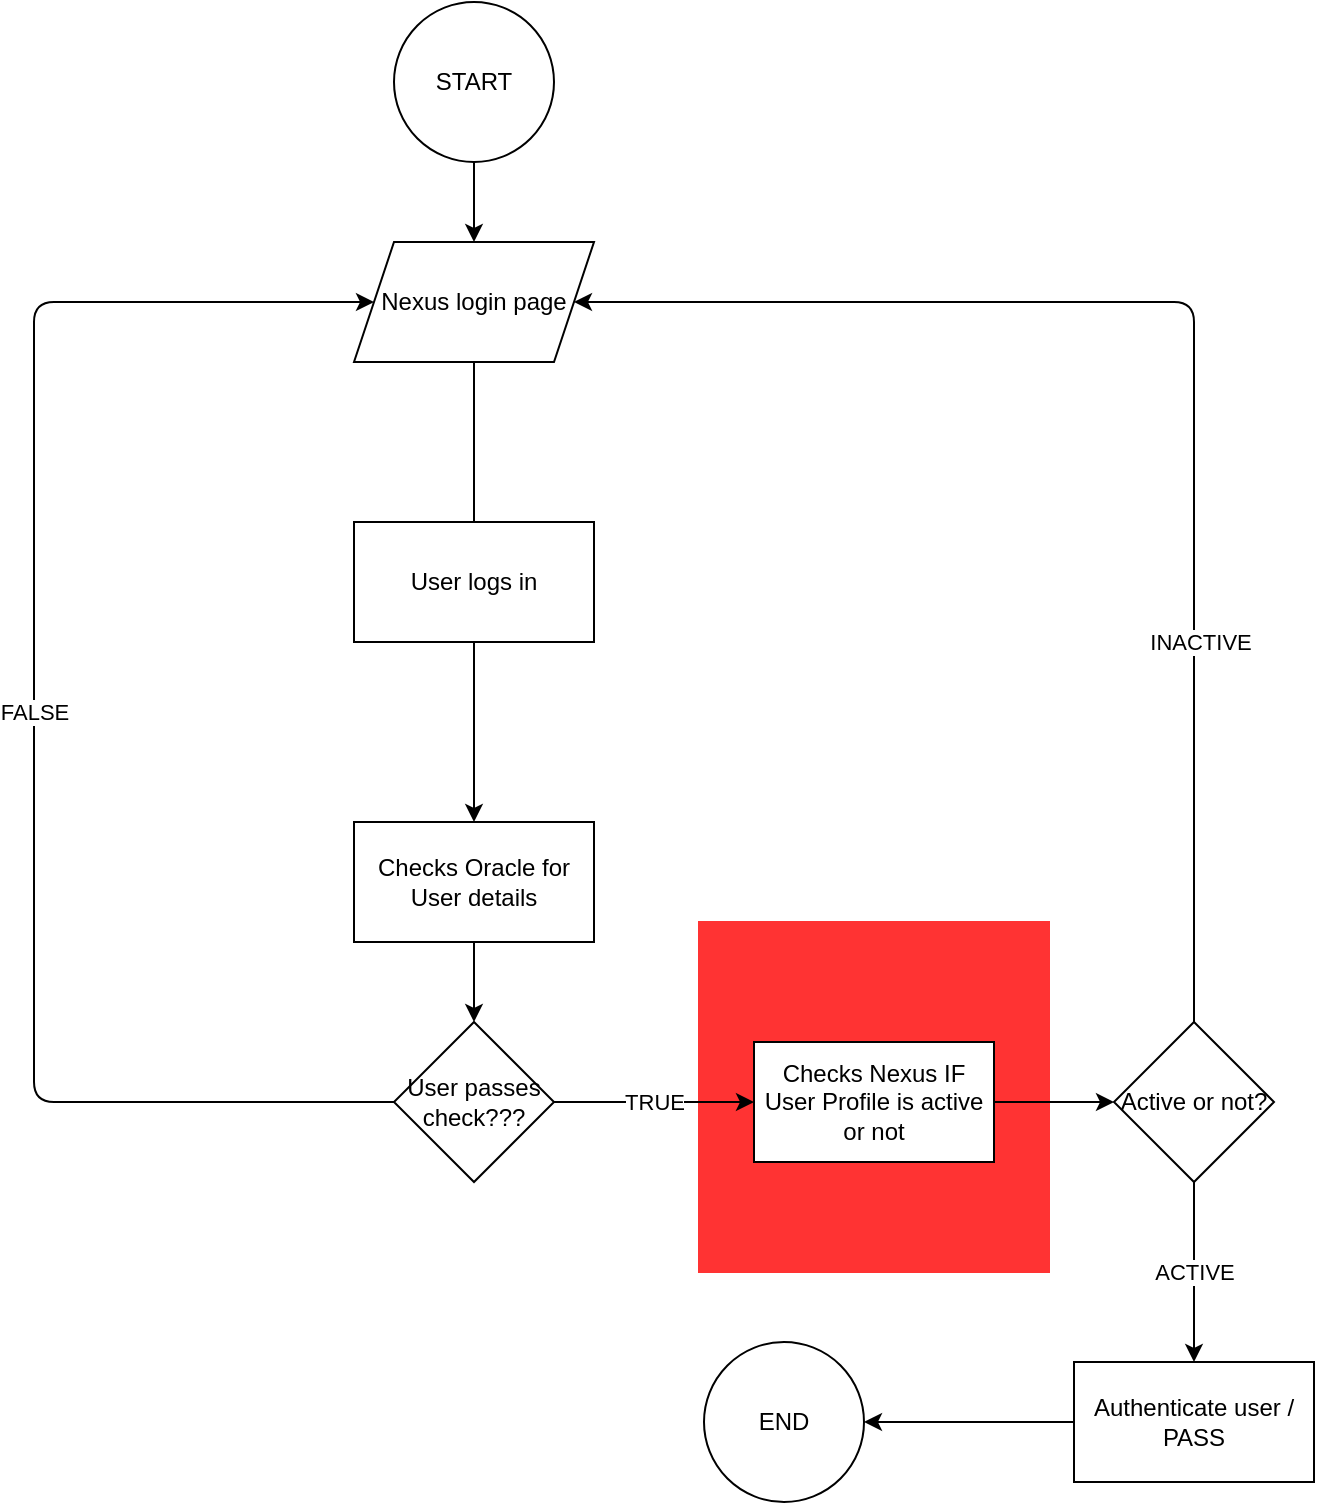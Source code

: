 <mxfile version="14.8.0" type="github"><diagram id="2HMSisfOvKkwV4gE6byU" name="Page-1"><mxGraphModel dx="1422" dy="794" grid="1" gridSize="10" guides="1" tooltips="1" connect="1" arrows="1" fold="1" page="1" pageScale="1" pageWidth="850" pageHeight="1100" math="0" shadow="0"><root><mxCell id="0"/><mxCell id="1" parent="0"/><mxCell id="gDZj_yLQrz5pEpOFzoNd-23" value="" style="whiteSpace=wrap;html=1;aspect=fixed;strokeColor=#FF3333;fillColor=#FF3333;" vertex="1" parent="1"><mxGeometry x="422.5" y="500" width="175" height="175" as="geometry"/></mxCell><mxCell id="gDZj_yLQrz5pEpOFzoNd-2" value="" style="endArrow=classic;html=1;exitX=0.5;exitY=1;exitDx=0;exitDy=0;" edge="1" parent="1" source="gDZj_yLQrz5pEpOFzoNd-10"><mxGeometry width="50" height="50" relative="1" as="geometry"><mxPoint x="310" y="240" as="sourcePoint"/><mxPoint x="310" y="320" as="targetPoint"/></mxGeometry></mxCell><mxCell id="gDZj_yLQrz5pEpOFzoNd-3" value="User logs in" style="rounded=0;whiteSpace=wrap;html=1;" vertex="1" parent="1"><mxGeometry x="250" y="300" width="120" height="60" as="geometry"/></mxCell><mxCell id="gDZj_yLQrz5pEpOFzoNd-5" value="Checks Oracle for User details" style="rounded=0;whiteSpace=wrap;html=1;" vertex="1" parent="1"><mxGeometry x="250" y="450" width="120" height="60" as="geometry"/></mxCell><mxCell id="gDZj_yLQrz5pEpOFzoNd-6" value="User passes check???" style="rhombus;whiteSpace=wrap;html=1;" vertex="1" parent="1"><mxGeometry x="270" y="550" width="80" height="80" as="geometry"/></mxCell><mxCell id="gDZj_yLQrz5pEpOFzoNd-7" value="FALSE" style="endArrow=classic;html=1;exitX=0;exitY=0.5;exitDx=0;exitDy=0;entryX=0;entryY=0.5;entryDx=0;entryDy=0;edgeStyle=orthogonalEdgeStyle;" edge="1" parent="1" source="gDZj_yLQrz5pEpOFzoNd-6" target="gDZj_yLQrz5pEpOFzoNd-10"><mxGeometry width="50" height="50" relative="1" as="geometry"><mxPoint x="150" y="610" as="sourcePoint"/><mxPoint x="270" y="200" as="targetPoint"/><Array as="points"><mxPoint x="90" y="590"/><mxPoint x="90" y="190"/></Array></mxGeometry></mxCell><mxCell id="gDZj_yLQrz5pEpOFzoNd-8" value="START" style="ellipse;whiteSpace=wrap;html=1;aspect=fixed;" vertex="1" parent="1"><mxGeometry x="270" y="40" width="80" height="80" as="geometry"/></mxCell><mxCell id="gDZj_yLQrz5pEpOFzoNd-9" value="" style="endArrow=classic;html=1;exitX=0.5;exitY=1;exitDx=0;exitDy=0;entryX=0.5;entryY=0;entryDx=0;entryDy=0;" edge="1" parent="1" source="gDZj_yLQrz5pEpOFzoNd-8"><mxGeometry width="50" height="50" relative="1" as="geometry"><mxPoint x="140" y="260" as="sourcePoint"/><mxPoint x="310" y="160" as="targetPoint"/></mxGeometry></mxCell><mxCell id="gDZj_yLQrz5pEpOFzoNd-10" value="&lt;span&gt;Nexus login page&lt;/span&gt;" style="shape=parallelogram;perimeter=parallelogramPerimeter;whiteSpace=wrap;html=1;fixedSize=1;" vertex="1" parent="1"><mxGeometry x="250" y="160" width="120" height="60" as="geometry"/></mxCell><mxCell id="gDZj_yLQrz5pEpOFzoNd-11" value="" style="endArrow=classic;html=1;exitX=0.5;exitY=1;exitDx=0;exitDy=0;entryX=0.5;entryY=0;entryDx=0;entryDy=0;" edge="1" parent="1" source="gDZj_yLQrz5pEpOFzoNd-3" target="gDZj_yLQrz5pEpOFzoNd-5"><mxGeometry width="50" height="50" relative="1" as="geometry"><mxPoint x="160" y="310" as="sourcePoint"/><mxPoint x="210" y="260" as="targetPoint"/></mxGeometry></mxCell><mxCell id="gDZj_yLQrz5pEpOFzoNd-12" value="" style="endArrow=classic;html=1;exitX=0.5;exitY=1;exitDx=0;exitDy=0;entryX=0.5;entryY=0;entryDx=0;entryDy=0;" edge="1" parent="1" source="gDZj_yLQrz5pEpOFzoNd-5" target="gDZj_yLQrz5pEpOFzoNd-6"><mxGeometry width="50" height="50" relative="1" as="geometry"><mxPoint x="180" y="390" as="sourcePoint"/><mxPoint x="230" y="340" as="targetPoint"/></mxGeometry></mxCell><mxCell id="gDZj_yLQrz5pEpOFzoNd-13" value="Checks Nexus IF User Profile is active or not" style="rounded=0;whiteSpace=wrap;html=1;" vertex="1" parent="1"><mxGeometry x="450" y="560" width="120" height="60" as="geometry"/></mxCell><mxCell id="gDZj_yLQrz5pEpOFzoNd-14" value="TRUE" style="endArrow=classic;html=1;exitX=1;exitY=0.5;exitDx=0;exitDy=0;entryX=0;entryY=0.5;entryDx=0;entryDy=0;" edge="1" parent="1" source="gDZj_yLQrz5pEpOFzoNd-6" target="gDZj_yLQrz5pEpOFzoNd-13"><mxGeometry width="50" height="50" relative="1" as="geometry"><mxPoint x="380" y="710" as="sourcePoint"/><mxPoint x="430" y="660" as="targetPoint"/></mxGeometry></mxCell><mxCell id="gDZj_yLQrz5pEpOFzoNd-15" value="Active or not?" style="rhombus;whiteSpace=wrap;html=1;" vertex="1" parent="1"><mxGeometry x="630" y="550" width="80" height="80" as="geometry"/></mxCell><mxCell id="gDZj_yLQrz5pEpOFzoNd-16" value="" style="endArrow=classic;html=1;exitX=1;exitY=0.5;exitDx=0;exitDy=0;entryX=0;entryY=0.5;entryDx=0;entryDy=0;" edge="1" parent="1" source="gDZj_yLQrz5pEpOFzoNd-13" target="gDZj_yLQrz5pEpOFzoNd-15"><mxGeometry width="50" height="50" relative="1" as="geometry"><mxPoint x="540" y="500" as="sourcePoint"/><mxPoint x="590" y="450" as="targetPoint"/></mxGeometry></mxCell><mxCell id="gDZj_yLQrz5pEpOFzoNd-17" value="" style="endArrow=classic;html=1;exitX=0.5;exitY=0;exitDx=0;exitDy=0;entryX=1;entryY=0.5;entryDx=0;entryDy=0;edgeStyle=orthogonalEdgeStyle;" edge="1" parent="1" source="gDZj_yLQrz5pEpOFzoNd-15" target="gDZj_yLQrz5pEpOFzoNd-10"><mxGeometry width="50" height="50" relative="1" as="geometry"><mxPoint x="660" y="430" as="sourcePoint"/><mxPoint x="710" y="380" as="targetPoint"/><Array as="points"><mxPoint x="670" y="190"/></Array></mxGeometry></mxCell><mxCell id="gDZj_yLQrz5pEpOFzoNd-18" value="INACTIVE" style="edgeLabel;html=1;align=center;verticalAlign=middle;resizable=0;points=[];" vertex="1" connectable="0" parent="gDZj_yLQrz5pEpOFzoNd-17"><mxGeometry x="-0.433" y="-3" relative="1" as="geometry"><mxPoint as="offset"/></mxGeometry></mxCell><mxCell id="gDZj_yLQrz5pEpOFzoNd-19" value="ACTIVE" style="endArrow=classic;html=1;exitX=0.5;exitY=1;exitDx=0;exitDy=0;entryX=0.5;entryY=0;entryDx=0;entryDy=0;" edge="1" parent="1" source="gDZj_yLQrz5pEpOFzoNd-15" target="gDZj_yLQrz5pEpOFzoNd-20"><mxGeometry width="50" height="50" relative="1" as="geometry"><mxPoint x="580" y="730" as="sourcePoint"/><mxPoint x="670" y="710" as="targetPoint"/></mxGeometry></mxCell><mxCell id="gDZj_yLQrz5pEpOFzoNd-20" value="Authenticate user / PASS" style="rounded=0;whiteSpace=wrap;html=1;" vertex="1" parent="1"><mxGeometry x="610" y="720" width="120" height="60" as="geometry"/></mxCell><mxCell id="gDZj_yLQrz5pEpOFzoNd-21" value="END" style="ellipse;whiteSpace=wrap;html=1;aspect=fixed;" vertex="1" parent="1"><mxGeometry x="425" y="710" width="80" height="80" as="geometry"/></mxCell><mxCell id="gDZj_yLQrz5pEpOFzoNd-22" value="" style="endArrow=classic;html=1;exitX=0;exitY=0.5;exitDx=0;exitDy=0;entryX=1;entryY=0.5;entryDx=0;entryDy=0;" edge="1" parent="1" source="gDZj_yLQrz5pEpOFzoNd-20" target="gDZj_yLQrz5pEpOFzoNd-21"><mxGeometry width="50" height="50" relative="1" as="geometry"><mxPoint x="300" y="740" as="sourcePoint"/><mxPoint x="560" y="700" as="targetPoint"/></mxGeometry></mxCell></root></mxGraphModel></diagram></mxfile>